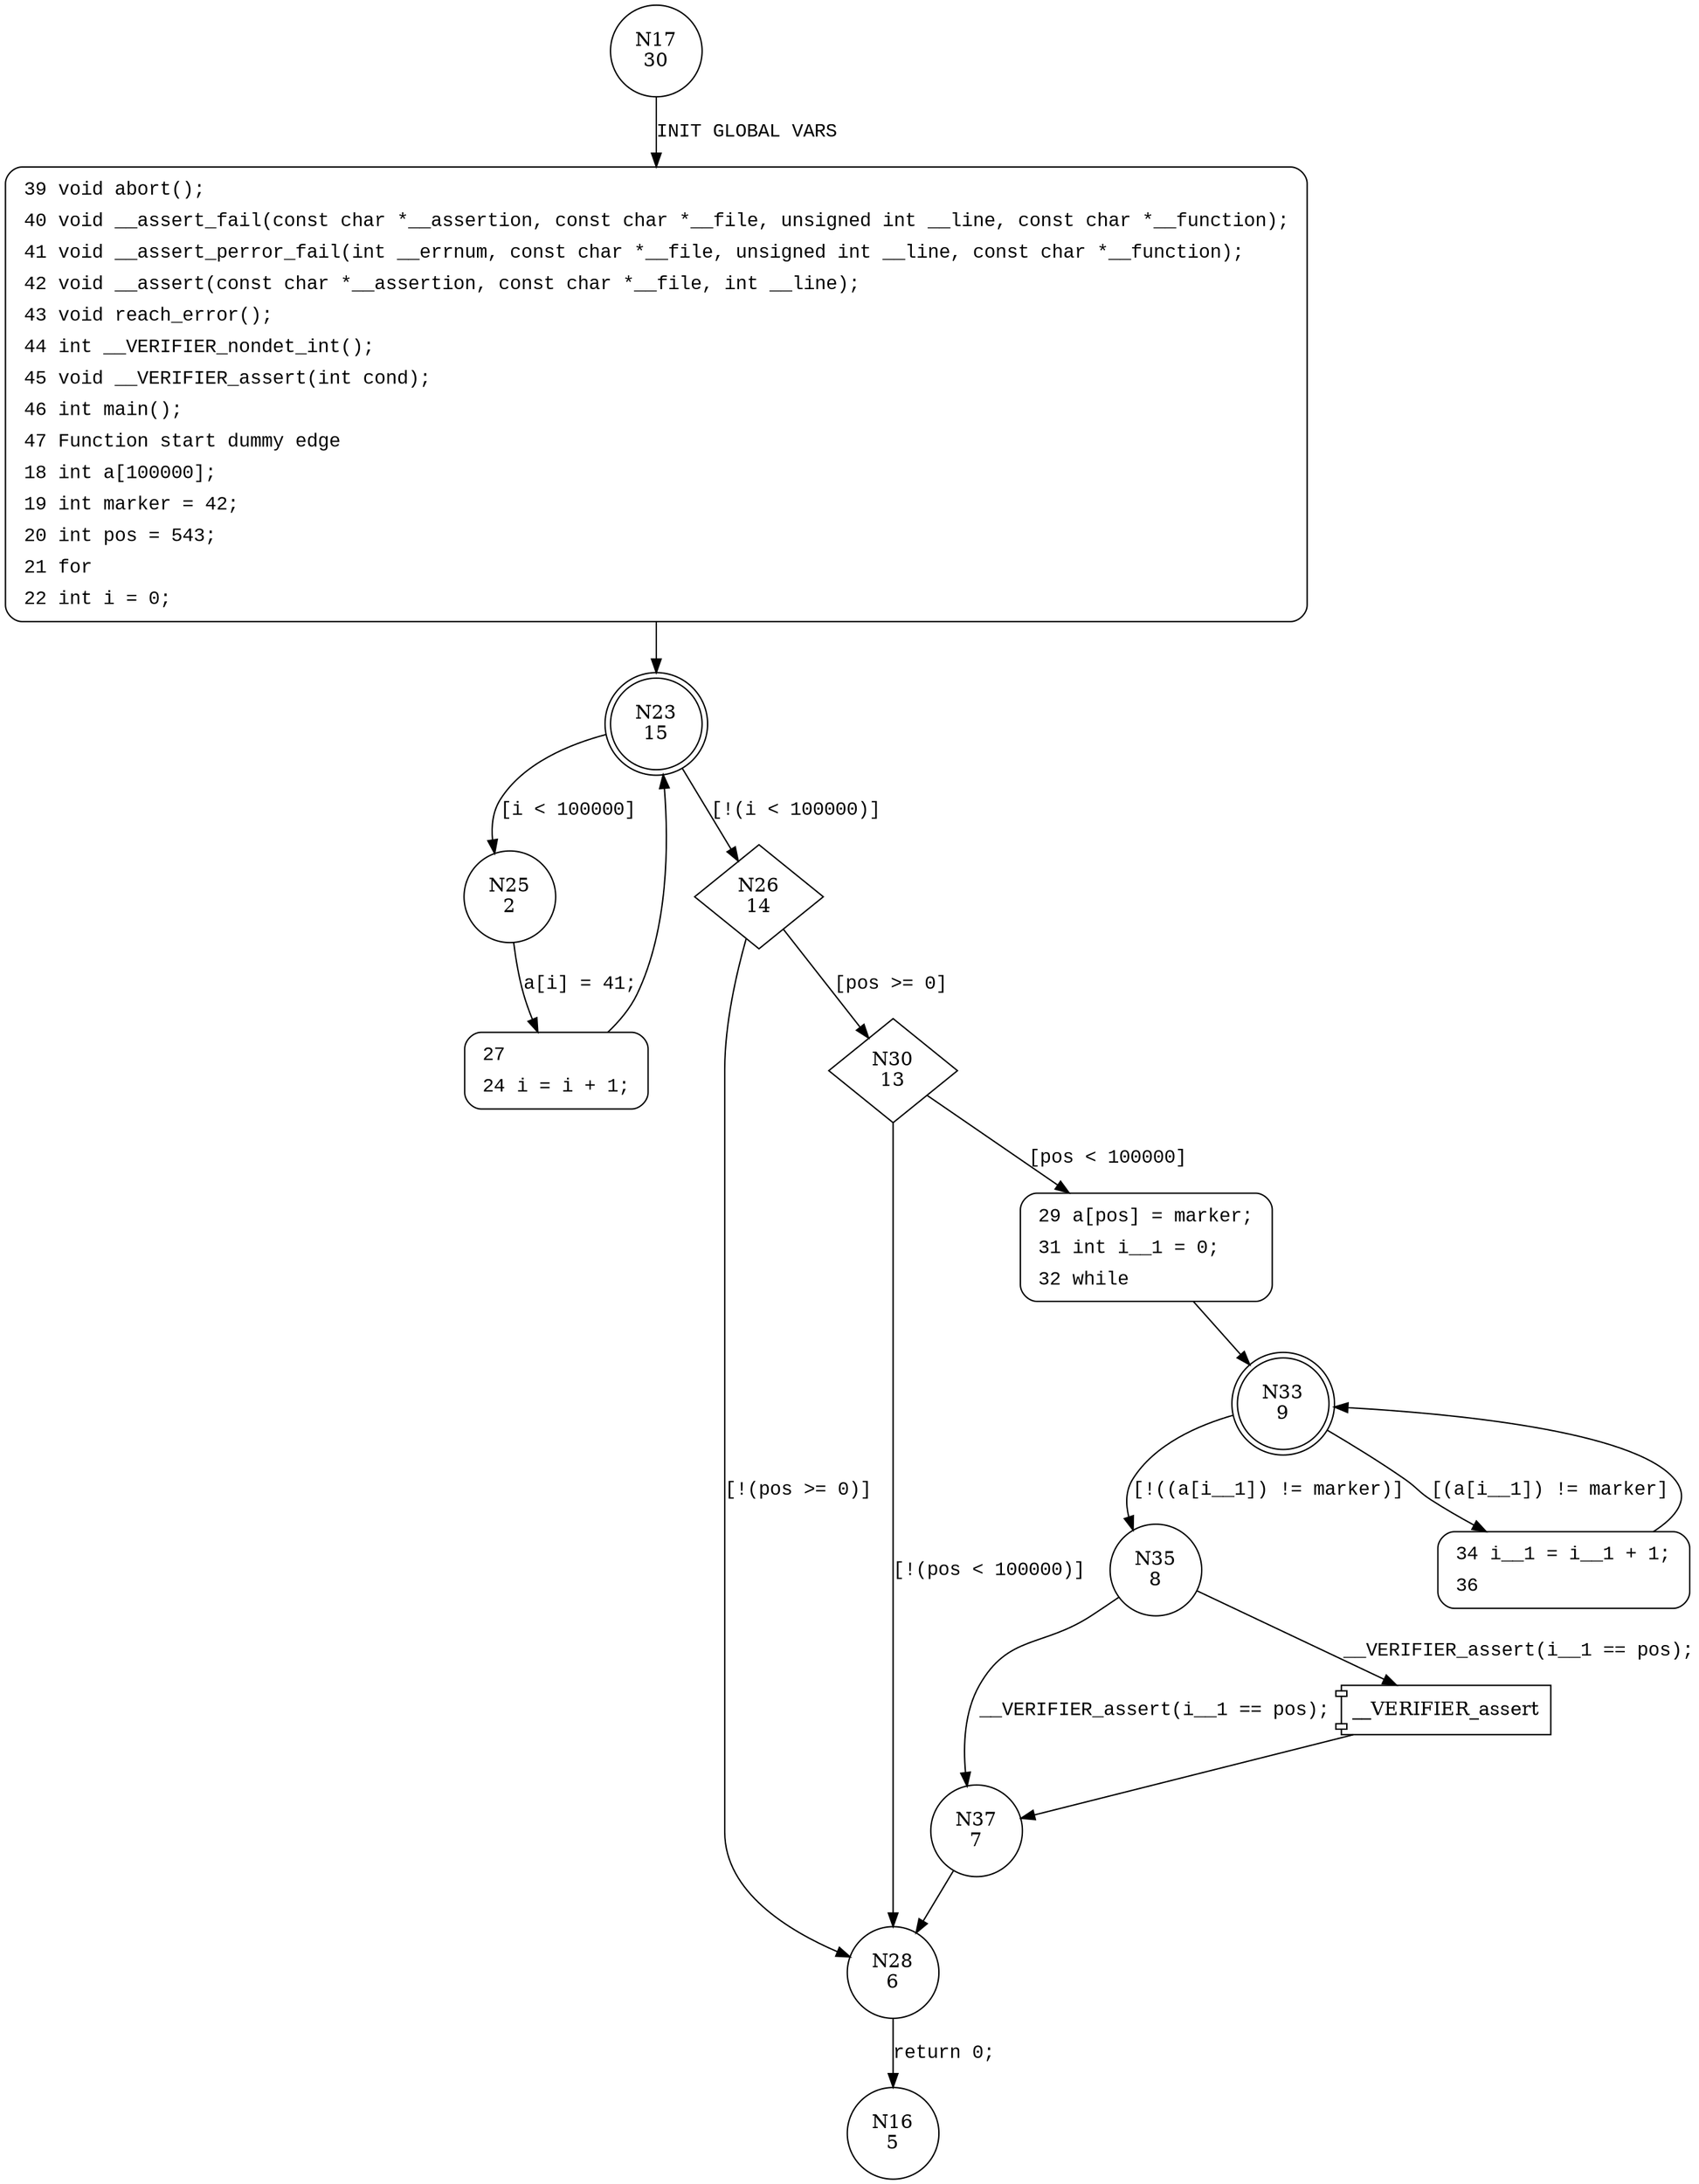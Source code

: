 digraph main {
17 [shape="circle" label="N17\n30"]
39 [shape="circle" label="N39\n29"]
23 [shape="doublecircle" label="N23\n15"]
25 [shape="circle" label="N25\n2"]
26 [shape="diamond" label="N26\n14"]
30 [shape="diamond" label="N30\n13"]
28 [shape="circle" label="N28\n6"]
16 [shape="circle" label="N16\n5"]
29 [shape="circle" label="N29\n12"]
33 [shape="doublecircle" label="N33\n9"]
34 [shape="circle" label="N34\n4"]
35 [shape="circle" label="N35\n8"]
37 [shape="circle" label="N37\n7"]
27 [shape="circle" label="N27\n1"]
39 [style="filled,bold" penwidth="1" fillcolor="white" fontname="Courier New" shape="Mrecord" label=<<table border="0" cellborder="0" cellpadding="3" bgcolor="white"><tr><td align="right">39</td><td align="left">void abort();</td></tr><tr><td align="right">40</td><td align="left">void __assert_fail(const char *__assertion, const char *__file, unsigned int __line, const char *__function);</td></tr><tr><td align="right">41</td><td align="left">void __assert_perror_fail(int __errnum, const char *__file, unsigned int __line, const char *__function);</td></tr><tr><td align="right">42</td><td align="left">void __assert(const char *__assertion, const char *__file, int __line);</td></tr><tr><td align="right">43</td><td align="left">void reach_error();</td></tr><tr><td align="right">44</td><td align="left">int __VERIFIER_nondet_int();</td></tr><tr><td align="right">45</td><td align="left">void __VERIFIER_assert(int cond);</td></tr><tr><td align="right">46</td><td align="left">int main();</td></tr><tr><td align="right">47</td><td align="left">Function start dummy edge</td></tr><tr><td align="right">18</td><td align="left">int a[100000];</td></tr><tr><td align="right">19</td><td align="left">int marker = 42;</td></tr><tr><td align="right">20</td><td align="left">int pos = 543;</td></tr><tr><td align="right">21</td><td align="left">for</td></tr><tr><td align="right">22</td><td align="left">int i = 0;</td></tr></table>>]
39 -> 23[label=""]
29 [style="filled,bold" penwidth="1" fillcolor="white" fontname="Courier New" shape="Mrecord" label=<<table border="0" cellborder="0" cellpadding="3" bgcolor="white"><tr><td align="right">29</td><td align="left">a[pos] = marker;</td></tr><tr><td align="right">31</td><td align="left">int i__1 = 0;</td></tr><tr><td align="right">32</td><td align="left">while</td></tr></table>>]
29 -> 33[label=""]
34 [style="filled,bold" penwidth="1" fillcolor="white" fontname="Courier New" shape="Mrecord" label=<<table border="0" cellborder="0" cellpadding="3" bgcolor="white"><tr><td align="right">34</td><td align="left">i__1 = i__1 + 1;</td></tr><tr><td align="right">36</td><td align="left"></td></tr></table>>]
34 -> 33[label=""]
27 [style="filled,bold" penwidth="1" fillcolor="white" fontname="Courier New" shape="Mrecord" label=<<table border="0" cellborder="0" cellpadding="3" bgcolor="white"><tr><td align="right">27</td><td align="left"></td></tr><tr><td align="right">24</td><td align="left">i = i + 1;</td></tr></table>>]
27 -> 23[label=""]
17 -> 39 [label="INIT GLOBAL VARS" fontname="Courier New"]
23 -> 25 [label="[i < 100000]" fontname="Courier New"]
23 -> 26 [label="[!(i < 100000)]" fontname="Courier New"]
26 -> 30 [label="[pos >= 0]" fontname="Courier New"]
26 -> 28 [label="[!(pos >= 0)]" fontname="Courier New"]
28 -> 16 [label="return 0;" fontname="Courier New"]
30 -> 29 [label="[pos < 100000]" fontname="Courier New"]
30 -> 28 [label="[!(pos < 100000)]" fontname="Courier New"]
33 -> 34 [label="[(a[i__1]) != marker]" fontname="Courier New"]
33 -> 35 [label="[!((a[i__1]) != marker)]" fontname="Courier New"]
100001 [shape="component" label="__VERIFIER_assert"]
35 -> 100001 [label="__VERIFIER_assert(i__1 == pos);" fontname="Courier New"]
100001 -> 37 [label="" fontname="Courier New"]
35 -> 37 [label="__VERIFIER_assert(i__1 == pos);" fontname="Courier New"]
37 -> 28 [label="" fontname="Courier New"]
25 -> 27 [label="a[i] = 41;" fontname="Courier New"]
}